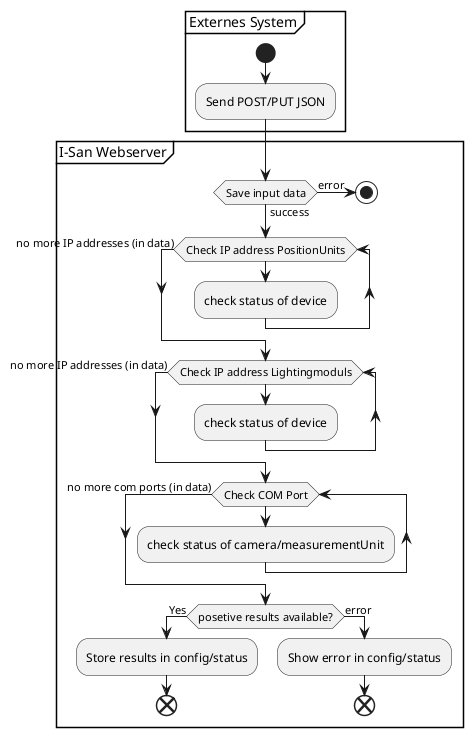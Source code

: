 @startuml device Config

partition "Externes System" {
    start
    :Send POST/PUT JSON;
}


partition "I-San Webserver" {
if (Save input data) then (error)
    stop
else (success)
endif
while (Check IP address PositionUnits)
    :check status of device;
endwhile (no more IP addresses (in data))

while (Check IP address Lightingmoduls)
    :check status of device;
endwhile (no more IP addresses (in data))

while (Check COM Port)
    :check status of camera/measurementUnit;


endwhile (no more com ports (in data))
if (posetive results available?) then (Yes)
    :Store results in config/status;
    end

else (error)
    :Show error in config/status;
end


@enduml
}




@startuml Config lighting
start

:Überprüfe Bedingung;
if (Bedingung erfüllt?) then (Ja)
    :Aktion A;
else (Nein)
    :Aktion B;
endif

:Weiterer Schritt;
while (Wiederhole Bedingung?)
    :Aktion in Schleife;
endwhile (Fertig)

fork
    :Parallel 1;
fork again
    :Parallel 2;
end fork

stop
@enduml


@startuml Config Scan
start

:Überprüfe Bedingung;
if (Bedingung erfüllt?) then (Ja)
    :Aktion A;
else (Nein)
    :Aktion B;
endif

:Weiterer Schritt;
while (Wiederhole Bedingung?)
    :Aktion in Schleife;
endwhile (Fertig)

fork
    :Parallel 1;
fork again
    :Parallel 2;
end fork

stop
@enduml


@startuml Config COMPort
start

:Überprüfe Bedingung;
if (Bedingung erfüllt?) then (Ja)
    :Aktion A;
else (Nein)
    :Aktion B;
endif

:Weiterer Schritt;
while (Wiederhole Bedingung?)
    :Aktion in Schleife;
endwhile (Fertig)

fork
    :Parallel 1;
fork again
    :Parallel 2;
end fork

stop
@enduml




PUT/POST -> send : IP Adresses (max 3) from PositionUnits -> Ip Lightingmoduls (max X) -> schreiben in Json -> Verbindungstest mit ACK -> Antwort an PositionUnits ->